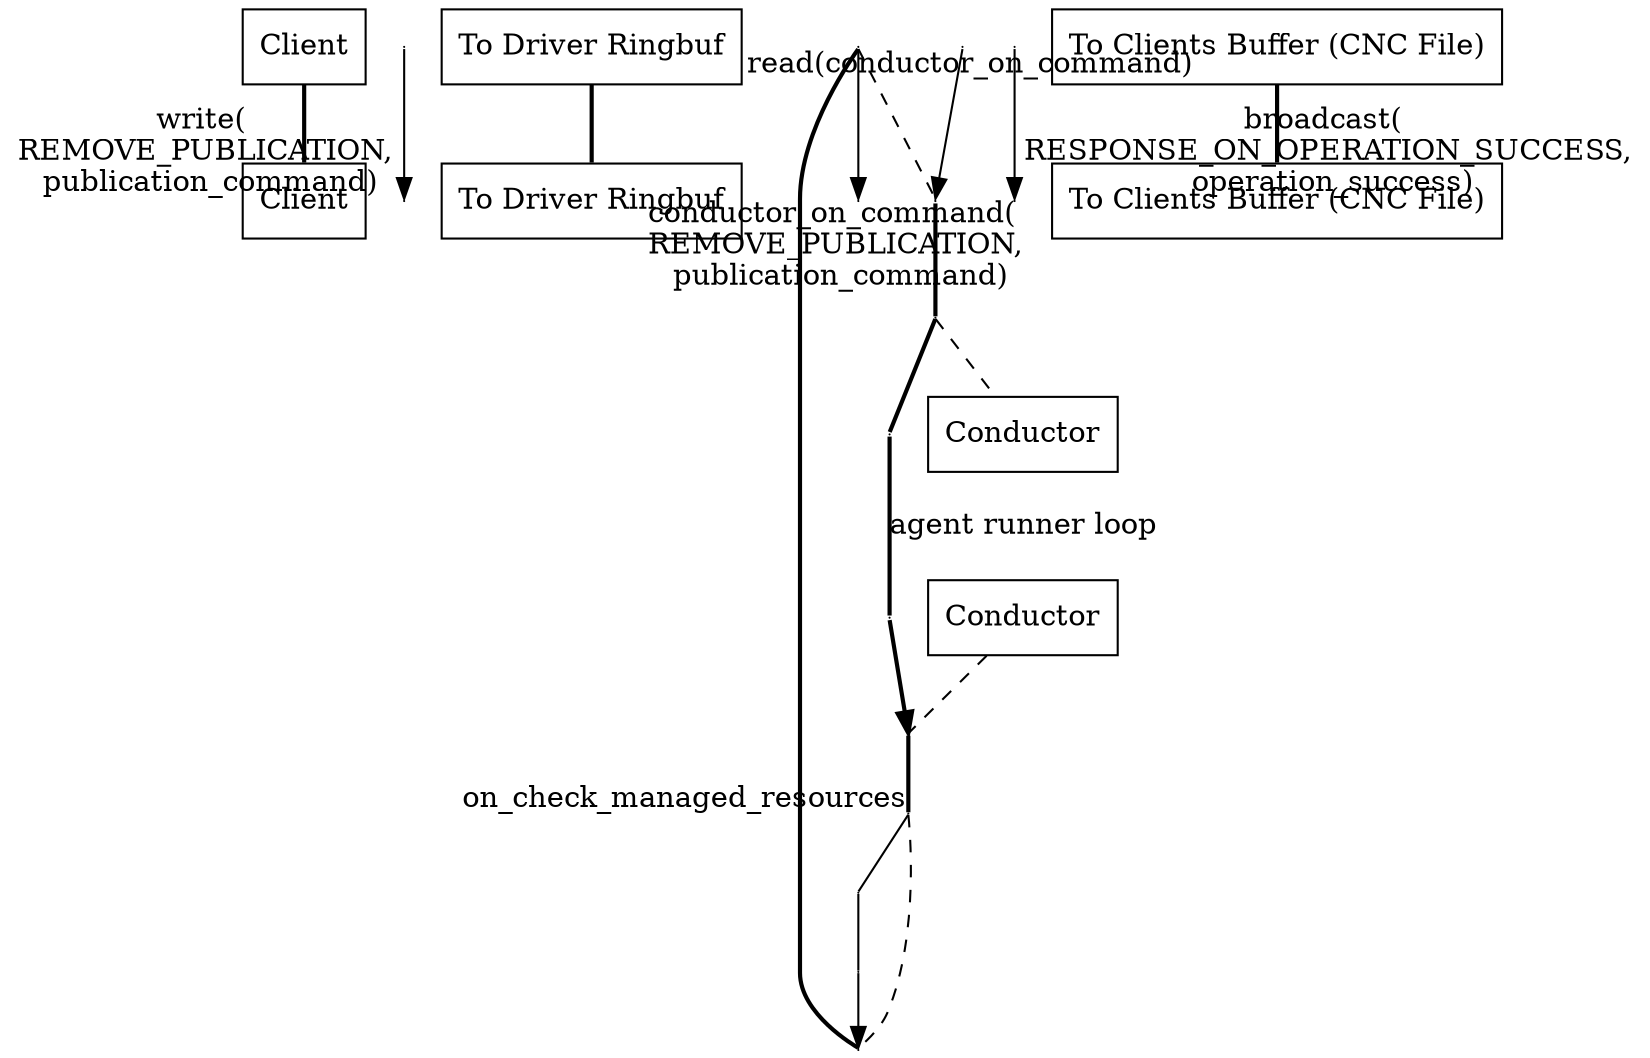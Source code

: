 digraph add_publication_sequence_diagram {
  client__head [ label="Client" pos="0,0!" shape="record" ];
  client__write [ pos="0,-1!" shape="point" width="0" ]
  client__foot [ label="Client" pos="0,-8!" shape="record" ];
  to_driver_ringbuf__head [ label="To Driver Ringbuf" pos="3,0!" shape="record" ];
  to_driver_ringbuf__write [ pos="3,-1!" shape="point" width="0" ]
  to_driver_ringbuf__read [ pos="3,-4!" shape="point" width="0" ]
  to_driver_ringbuf__on_command [ pos="3,-5!" shape="point" width="0" ]
  to_driver_ringbuf__foot [ label="To Driver Ringbuf" pos="3,-8!" shape="record" ];
  conductor__head [ label="Conductor" pos="6,0!" shape="record" ];
  conductor__loop_begin [ pos="6,-1!" shape="point" width="0" ];
  conductor__ret_loop_begin [ pos="6.5,-1!" shape="point" width="0" ];
  conductor__on_check [ pos="6,-2!" shape="point" width="0" ];
  conductor__begin_on_check [ pos="5.5,-2!" shape="point" width="0" ];
  conductor__end_on_check [ pos="5.5,-3!" shape="point" width="0" ];
  conductor__ret_on_check [ pos="6,-3!" shape="point" width="0" ];
  conductor__read [ pos="6,-4!" shape="point" width="0" ]
  conductor__on_command [ pos="6,-5!" shape="point" width="0" ]
  conductor__broadcast [ pos="6,-6!" shape="point" width="0" ]
  conductor__loop_end [ pos="6,-7!" shape="point" width="0" ];
  conductor__ret_loop_end [ pos="6.5,-7!" shape="point" width="0" ];
  conductor__foot [ label="Conductor" pos="6,-8!" shape="record" ];
  to_clients_buffer__head [ label="To Clients Buffer (CNC File)" pos="9,0!" shape="record" ];
  to_clients_buffer__broadcast [ pos="9,-6!" shape="point" width="0" ]
  to_clients_buffer__foot [ label="To Clients Buffer (CNC File)" pos="9,-8!" shape="record" ];

  client__head -> client__foot [ dir="none" style="bold" ]
  to_driver_ringbuf__head -> to_driver_ringbuf__foot [ dir="none" style="bold" ]
  conductor__head -> conductor__loop_begin [ dir="none" style="dashed" ]
  conductor__loop_begin -> conductor__on_check [ dir="none" style="bold" ]
  conductor__on_check -> conductor__ret_on_check [ dir="none" style="dashed" ]
  conductor__ret_on_check -> conductor__read [ dir="none" style="bold" ]
  conductor__read -> conductor__on_command [ dir="none" style="dashed" ]
  conductor__on_command -> conductor__loop_end [ dir="none" style="bold" ]
  conductor__loop_end -> conductor__foot [ dir="none" style="dashed" ]
  to_clients_buffer__head -> to_clients_buffer__foot [ dir="none" style="bold" ]

  conductor__on_check -> conductor__begin_on_check [ taillabel="on_check_managed_resources" dir="none" style="solid" ]
  conductor__begin_on_check -> conductor__end_on_check [ dir="none" style="solid" ]
  conductor__end_on_check -> conductor__ret_on_check [ style="solid" ]
  client__write -> to_driver_ringbuf__write [ headlabel="write( \n REMOVE_PUBLICATION, \n publication_command)" style="solid" ]
  conductor__read -> to_driver_ringbuf__read [ taillabel="read(conductor_on_command)" style="solid" ]
  to_driver_ringbuf__on_command -> conductor__on_command [ headlabel="conductor_on_command( \n REMOVE_PUBLICATION, \n publication_command)" style="solid" ]
  conductor__broadcast -> to_clients_buffer__broadcast [ headlabel="broadcast( \n RESPONSE_ON_OPERATION_SUCCESS, \n operation_success)" style="solid" ]
  conductor__loop_end -> conductor__ret_loop_end [ dir="none" style="bold" ]
  conductor__ret_loop_end -> conductor__ret_loop_begin [ label="agent runner loop" dir="none" style="bold" ]
  conductor__ret_loop_begin -> conductor__loop_begin [ style="bold" ]
}

